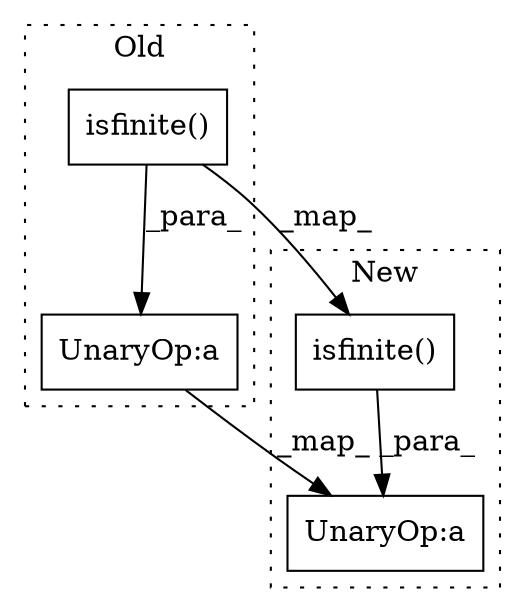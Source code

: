 digraph G {
subgraph cluster0 {
1 [label="isfinite()" a="75" s="7575,7594" l="15,1" shape="box"];
3 [label="UnaryOp:a" a="61" s="7571" l="24" shape="box"];
label = "Old";
style="dotted";
}
subgraph cluster1 {
2 [label="isfinite()" a="75" s="8096,8115" l="15,1" shape="box"];
4 [label="UnaryOp:a" a="61" s="8092" l="3" shape="box"];
label = "New";
style="dotted";
}
1 -> 3 [label="_para_"];
1 -> 2 [label="_map_"];
2 -> 4 [label="_para_"];
3 -> 4 [label="_map_"];
}